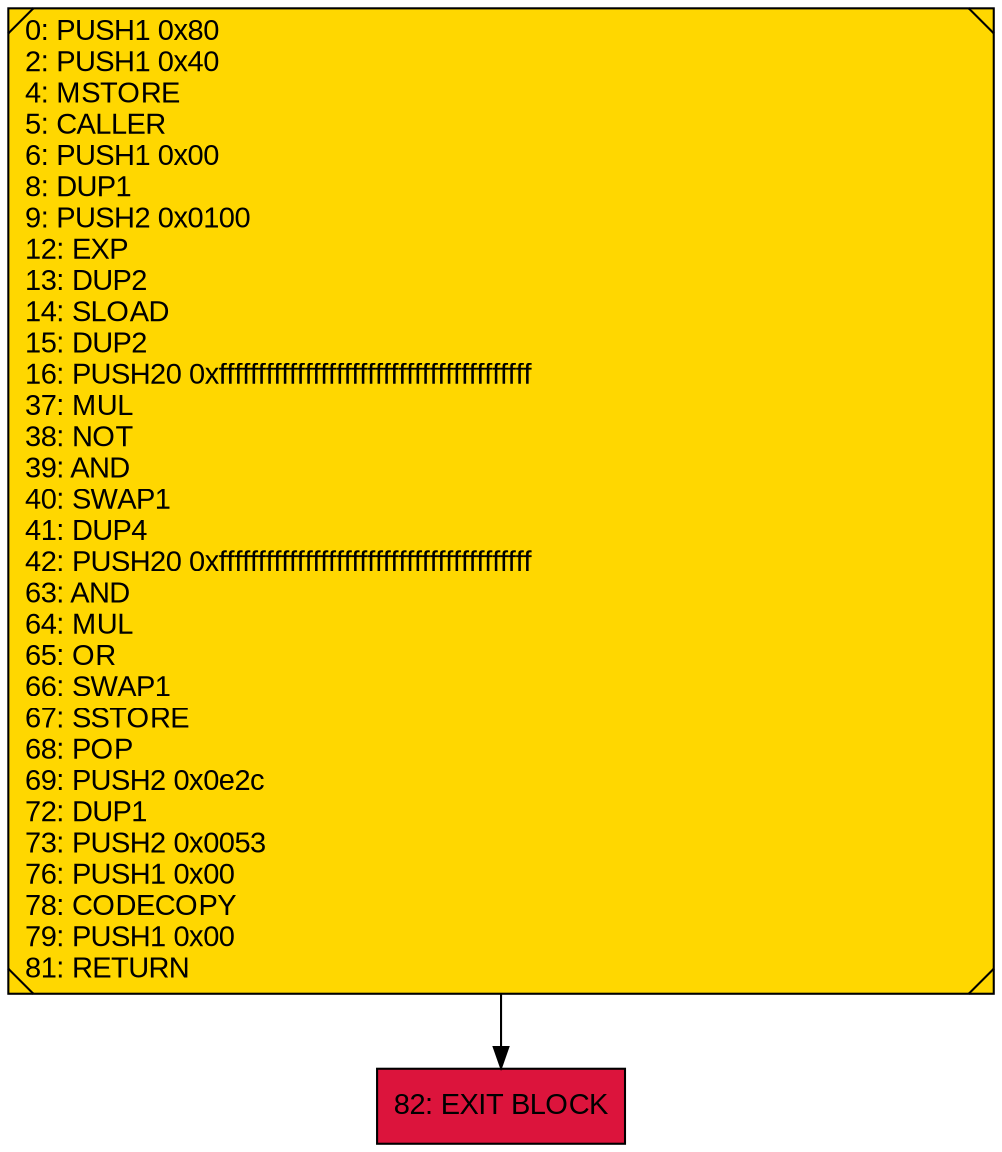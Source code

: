 digraph G {
bgcolor=transparent rankdir=UD;
node [shape=box style=filled color=black fillcolor=white fontname=arial fontcolor=black];
0 [label="0: PUSH1 0x80\l2: PUSH1 0x40\l4: MSTORE\l5: CALLER\l6: PUSH1 0x00\l8: DUP1\l9: PUSH2 0x0100\l12: EXP\l13: DUP2\l14: SLOAD\l15: DUP2\l16: PUSH20 0xffffffffffffffffffffffffffffffffffffffff\l37: MUL\l38: NOT\l39: AND\l40: SWAP1\l41: DUP4\l42: PUSH20 0xffffffffffffffffffffffffffffffffffffffff\l63: AND\l64: MUL\l65: OR\l66: SWAP1\l67: SSTORE\l68: POP\l69: PUSH2 0x0e2c\l72: DUP1\l73: PUSH2 0x0053\l76: PUSH1 0x00\l78: CODECOPY\l79: PUSH1 0x00\l81: RETURN\l" shape=Msquare fillcolor=gold ];
82 [label="82: EXIT BLOCK\l" fillcolor=crimson ];
0 -> 82;
}